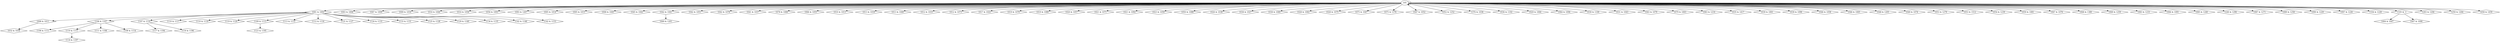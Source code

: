 digraph {
0 [label = "1001 & 1002", shape = diamond];
1 [label = "1003 & 1004", shape = diamond];
2 [label = "1004 & 1007", shape = diamond];
3 [label = "1007 & 1006", shape = diamond];
4 [label = "1007 & 1009", shape = diamond];
5 [label = "1009 & 1016", shape = diamond];
6 [label = "1016 & 1044", shape = diamond];
7 [label = "1016 & 1056", shape = diamond];
8 [label = "1056 & 1093", shape = diamond];
9 [label = "1093 & 1267", shape = diamond];
10 [label = "1005 & 1014", shape = diamond];
11 [label = "1005 & 1015", shape = diamond];
12 [label = "1008 & 1011", shape = diamond];
13 [label = "1008 & 1045", shape = diamond];
14 [label = "1045 & 1042", shape = diamond];
15 [label = "1042 & 1041", shape = diamond];
16 [label = "1042 & 1051", shape = diamond];
17 [label = "1042 & 1078", shape = diamond];
18 [label = "1041 & 1037", shape = diamond];
19 [label = "1078 & 1066", shape = diamond];
20 [label = "1066 & 1055", shape = diamond];
21 [label = "1010 & 1013", shape = diamond];
22 [label = "1013 & 1018", shape = diamond];
23 [label = "1013 & 1040", shape = diamond];
24 [label = "1012 & 1033", shape = diamond];
25 [label = "1012 & 1073", shape = diamond];
26 [label = "1017 & 1022", shape = diamond];
27 [label = "1019 & 1070", shape = diamond];
28 [label = "1019 & 1080", shape = diamond];
29 [label = "1020 & 1057", shape = diamond];
30 [label = "1021 & 1071", shape = diamond];
31 [label = "1021 & 1092", shape = diamond];
32 [label = "1023 & 1050", shape = diamond];
33 [label = "1050 & 1088", shape = diamond];
34 [label = "1026 & 1038", shape = diamond];
35 [label = "1038 & 1027", shape = diamond];
36 [label = "1038 & 1060", shape = diamond];
37 [label = "1028 & 1062", shape = diamond];
38 [label = "1028 & 1075", shape = diamond];
39 [label = "1075 & 1047", shape = diamond];
40 [label = "1075 & 1376", shape = diamond];
41 [label = "1047 & 1052", shape = diamond];
42 [label = "1052 & 1252", shape = diamond];
43 [label = "1376 & 1036", shape = diamond];
44 [label = "1036 & 1102", shape = diamond];
45 [label = "1029 & 1064", shape = diamond];
46 [label = "1064 & 1094", shape = diamond];
47 [label = "1030 & 1100", shape = diamond];
48 [label = "1031 & 1043", shape = diamond];
49 [label = "1043 & 1079", shape = diamond];
50 [label = "1079 & 1063", shape = diamond];
51 [label = "1063 & 1216", shape = diamond];
52 [label = "1032 & 1034", shape = diamond];
53 [label = "1035 & 1417", shape = diamond];
54 [label = "1039 & 1061", shape = diamond];
55 [label = "1039 & 1096", shape = diamond];
56 [label = "1046 & 1058", shape = diamond];
57 [label = "1046 & 1065", shape = diamond];
58 [label = "1048 & 1205", shape = diamond];
59 [label = "1049 & 1074", shape = diamond];
60 [label = "1053 & 1279", shape = diamond];
61 [label = "1053 & 1512", shape = diamond];
62 [label = "1054 & 1239", shape = diamond];
63 [label = "1059 & 1081", shape = diamond];
64 [label = "1067 & 1076", shape = diamond];
65 [label = "1068 & 1380", shape = diamond];
66 [label = "1069 & 1201", shape = diamond];
67 [label = "1069 & 1259", shape = diamond];
68 [label = "1083 & 1233", shape = diamond];
69 [label = "1084 & 1091", shape = diamond];
70 [label = "1085 & 1240", shape = diamond];
71 [label = "1240 & 1296", shape = diamond];
72 [label = "1087 & 1271", shape = diamond];
73 [label = "1089 & 1258", shape = diamond];
74 [label = "1090 & 1229", shape = diamond];
75 [label = "1097 & 1226", shape = diamond];
76 [label = "1104 & 1228", shape = diamond];
77 [label = "1105 & -1", shape = diamond];
78 [label = "1106 & 1107", shape = diamond];
79 [label = "1106 & 1111", shape = diamond];
80 [label = "1107 & 1110", shape = diamond];
81 [label = "1110 & 1111", shape = diamond];
82 [label = "1110 & 1117", shape = diamond];
83 [label = "1110 & 1119", shape = diamond];
84 [label = "1111 & 1108", shape = diamond];
85 [label = "1108 & 1114", shape = diamond];
86 [label = "1117 & 1194", shape = diamond];
87 [label = "1119 & 1120", shape = diamond];
88 [label = "1109 & 1113", shape = diamond];
89 [label = "1113 & 1112", shape = diamond];
90 [label = "1112 & 1116", shape = diamond];
91 [label = "1116 & 1196", shape = diamond];
92 [label = "1118 & 1197", shape = diamond];
93 [label = "1121 & 1127", shape = diamond];
94 [label = "1123 & 1195", shape = diamond];
95 [label = "1124 & 1133", shape = diamond];
96 [label = "1133 & 1131", shape = diamond];
97 [label = "1125 & 1128", shape = diamond];
98 [label = "1129 & 1140", shape = diamond];
99 [label = "1134 & 1135", shape = diamond];
100 [label = "1142 & 1146", shape = diamond];
101 [label = "1142 & 1153", shape = diamond];
102 [label = "1203 & 1204", shape = diamond];
103 [label = "1250 & 1264", shape = diamond];
104 [label = "1458 & 1459", shape = diamond];
105 -> 0;
105 -> 1;
77 -> 2;
77 -> 3;
105 -> 4;
105 -> 5;
105 -> 6;
105 -> 7;
105 -> 8;
105 -> 9;
105 -> 10;
105 -> 11;
0 -> 12;
105 -> 13;
105 -> 14;
105 -> 15;
105 -> 16;
105 -> 17;
105 -> 18;
105 -> 19;
105 -> 20;
105 -> 21;
105 -> 22;
105 -> 23;
105 -> 24;
105 -> 25;
105 -> 26;
105 -> 27;
105 -> 28;
105 -> 29;
105 -> 30;
105 -> 31;
105 -> 32;
105 -> 33;
105 -> 34;
105 -> 35;
105 -> 36;
105 -> 37;
105 -> 38;
105 -> 39;
105 -> 40;
105 -> 41;
105 -> 42;
105 -> 43;
105 -> 44;
105 -> 45;
105 -> 46;
105 -> 47;
105 -> 48;
105 -> 49;
105 -> 50;
105 -> 51;
12 -> 52;
105 -> 53;
105 -> 54;
105 -> 55;
105 -> 56;
105 -> 57;
105 -> 58;
105 -> 59;
105 -> 60;
105 -> 61;
105 -> 62;
105 -> 63;
105 -> 64;
105 -> 65;
15 -> 66;
105 -> 67;
105 -> 68;
105 -> 69;
105 -> 70;
105 -> 71;
105 -> 72;
105 -> 73;
105 -> 74;
105 -> 75;
105 -> 76;
105 -> 77;
0 -> 78;
78 -> 79;
0 -> 80;
78 -> 81;
0 -> 82;
0 -> 83;
78 -> 84;
78 -> 85;
80 -> 86;
0 -> 87;
0 -> 88;
0 -> 89;
0 -> 90;
80 -> 91;
81 -> 92;
0 -> 93;
88 -> 94;
0 -> 95;
0 -> 96;
0 -> 97;
0 -> 98;
0 -> 99;
0 -> 100;
0 -> 101;
105 -> 102;
105 -> 103;
105 -> 104;
105 -> 105;
}
